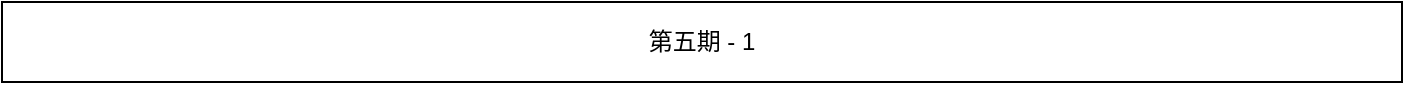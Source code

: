 <mxfile version="20.7.4" type="github">
  <diagram id="aM-VMgyS2Gse-5csakIg" name="第 1 页">
    <mxGraphModel dx="794" dy="470" grid="1" gridSize="10" guides="1" tooltips="1" connect="1" arrows="1" fold="1" page="1" pageScale="1" pageWidth="827" pageHeight="1169" math="0" shadow="0">
      <root>
        <mxCell id="0" />
        <mxCell id="1" parent="0" />
        <mxCell id="voY9_TvvjWLjzHpBswRU-1" value="第五期 - 1" style="rounded=0;whiteSpace=wrap;html=1;" vertex="1" parent="1">
          <mxGeometry x="90" y="140" width="700" height="40" as="geometry" />
        </mxCell>
      </root>
    </mxGraphModel>
  </diagram>
</mxfile>
